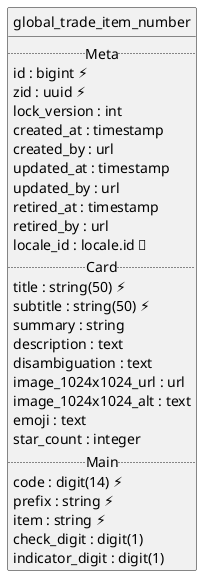 @startuml uml
skinparam monochrome true
skinparam linetype ortho
hide circle

entity global_trade_item_number {
  .. Meta ..
  id : bigint ⚡
  zid : uuid ⚡
  lock_version : int
  created_at : timestamp
  created_by : url
  updated_at : timestamp
  updated_by : url
  retired_at : timestamp
  retired_by : url
  locale_id : locale.id 🔑
  .. Card ..
  title : string(50) ⚡
  subtitle : string(50) ⚡
  summary : string
  description : text
  disambiguation : text
  image_1024x1024_url : url
  image_1024x1024_alt : text
  emoji : text
  star_count : integer
  .. Main ..
  code : digit(14) ⚡
  prefix : string ⚡
  item : string ⚡
  check_digit : digit(1)
  indicator_digit : digit(1)
}

@enduml
